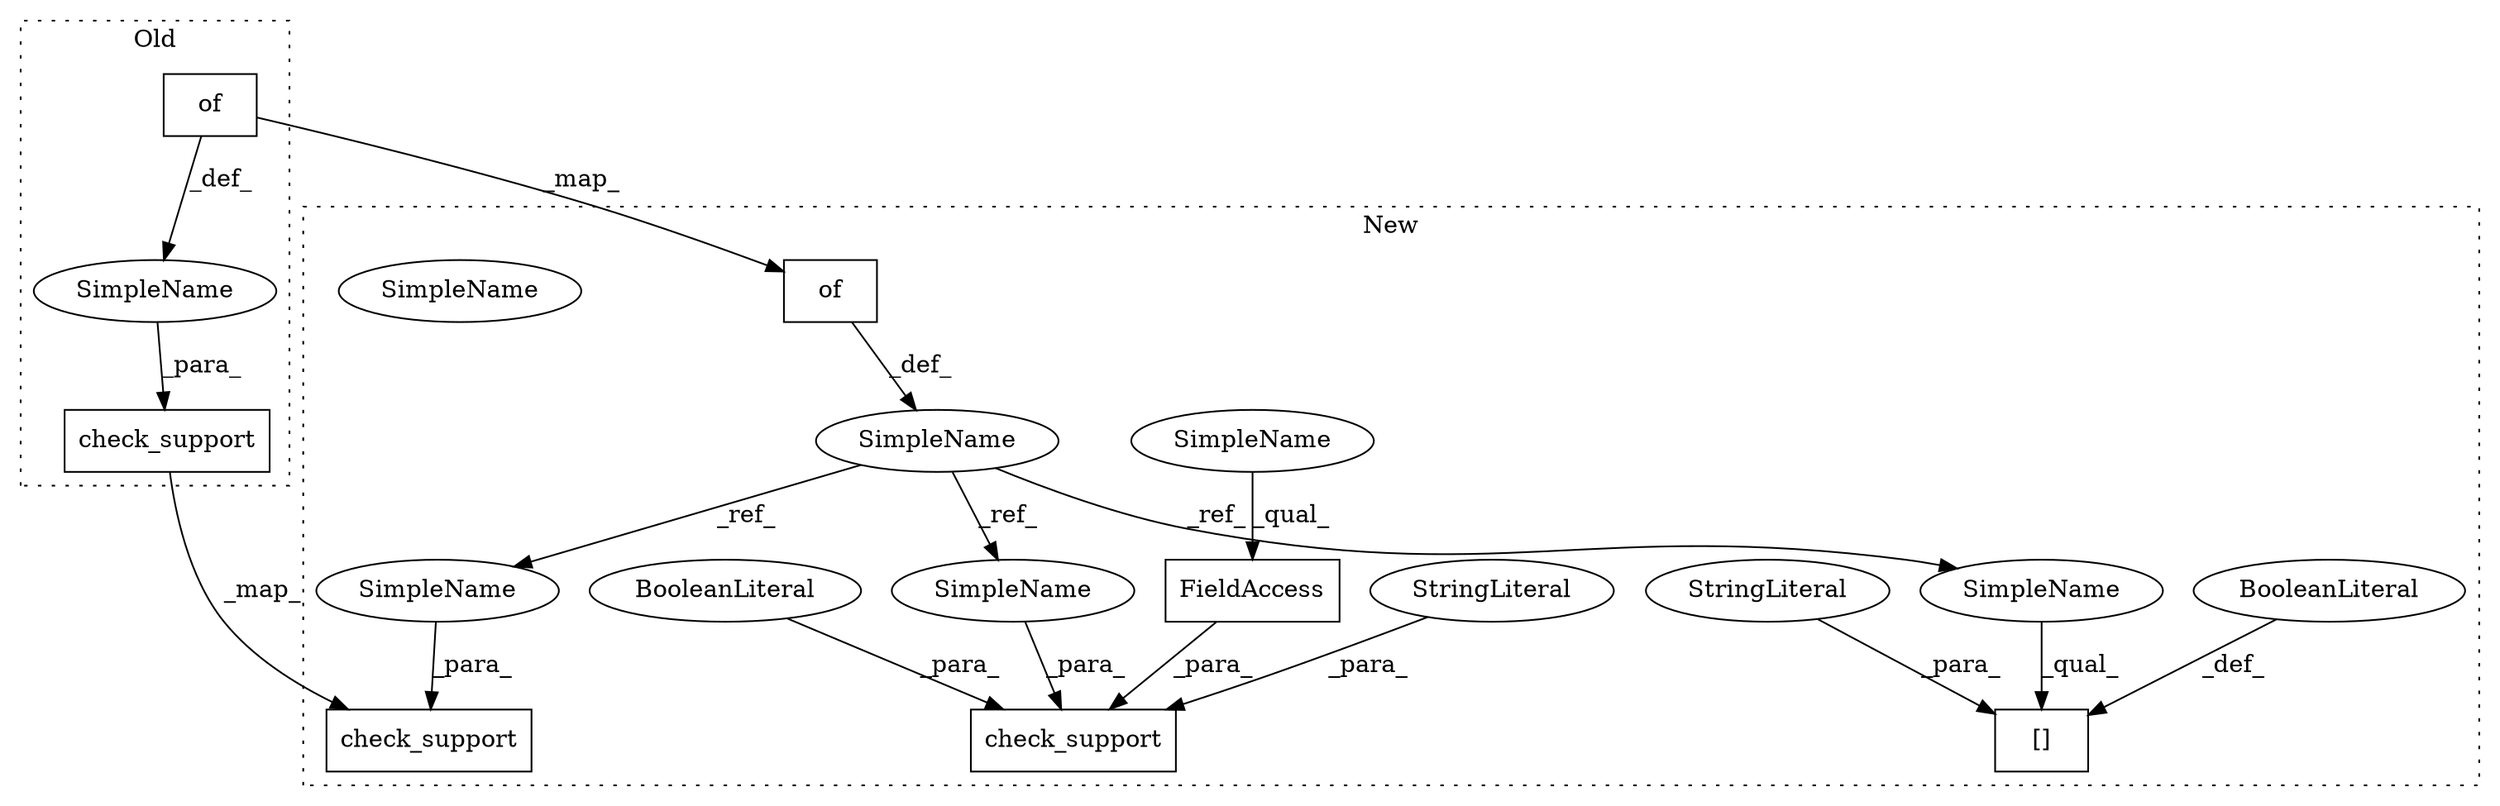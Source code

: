 digraph G {
subgraph cluster0 {
1 [label="check_support" a="32" s="7083,7162" l="14,1" shape="box"];
3 [label="of" a="32" s="7106,7145" l="3,1" shape="box"];
8 [label="SimpleName" a="42" s="" l="" shape="ellipse"];
label = "Old";
style="dotted";
}
subgraph cluster1 {
2 [label="check_support" a="32" s="8149,8190" l="14,1" shape="box"];
4 [label="of" a="32" s="8103,8142" l="3,1" shape="box"];
5 [label="[]" a="2" s="8197,8217" l="7,1" shape="box"];
6 [label="BooleanLiteral" a="9" s="8219" l="4" shape="ellipse"];
7 [label="SimpleName" a="42" s="8092" l="6" shape="ellipse"];
9 [label="check_support" a="32" s="8229,8270" l="14,1" shape="box"];
10 [label="FieldAccess" a="22" s="8255" l="10" shape="box"];
11 [label="SimpleName" a="42" s="8255" l="4" shape="ellipse"];
12 [label="StringLiteral" a="45" s="8243" l="4" shape="ellipse"];
13 [label="StringLiteral" a="45" s="8204" l="13" shape="ellipse"];
14 [label="BooleanLiteral" a="9" s="8266" l="4" shape="ellipse"];
15 [label="SimpleName" a="42" s="8255" l="4" shape="ellipse"];
16 [label="SimpleName" a="42" s="8168" l="6" shape="ellipse"];
17 [label="SimpleName" a="42" s="8248" l="6" shape="ellipse"];
18 [label="SimpleName" a="42" s="8197" l="6" shape="ellipse"];
label = "New";
style="dotted";
}
1 -> 2 [label="_map_"];
3 -> 8 [label="_def_"];
3 -> 4 [label="_map_"];
4 -> 7 [label="_def_"];
6 -> 5 [label="_def_"];
7 -> 17 [label="_ref_"];
7 -> 18 [label="_ref_"];
7 -> 16 [label="_ref_"];
8 -> 1 [label="_para_"];
10 -> 9 [label="_para_"];
12 -> 9 [label="_para_"];
13 -> 5 [label="_para_"];
14 -> 9 [label="_para_"];
15 -> 10 [label="_qual_"];
16 -> 2 [label="_para_"];
17 -> 9 [label="_para_"];
18 -> 5 [label="_qual_"];
}